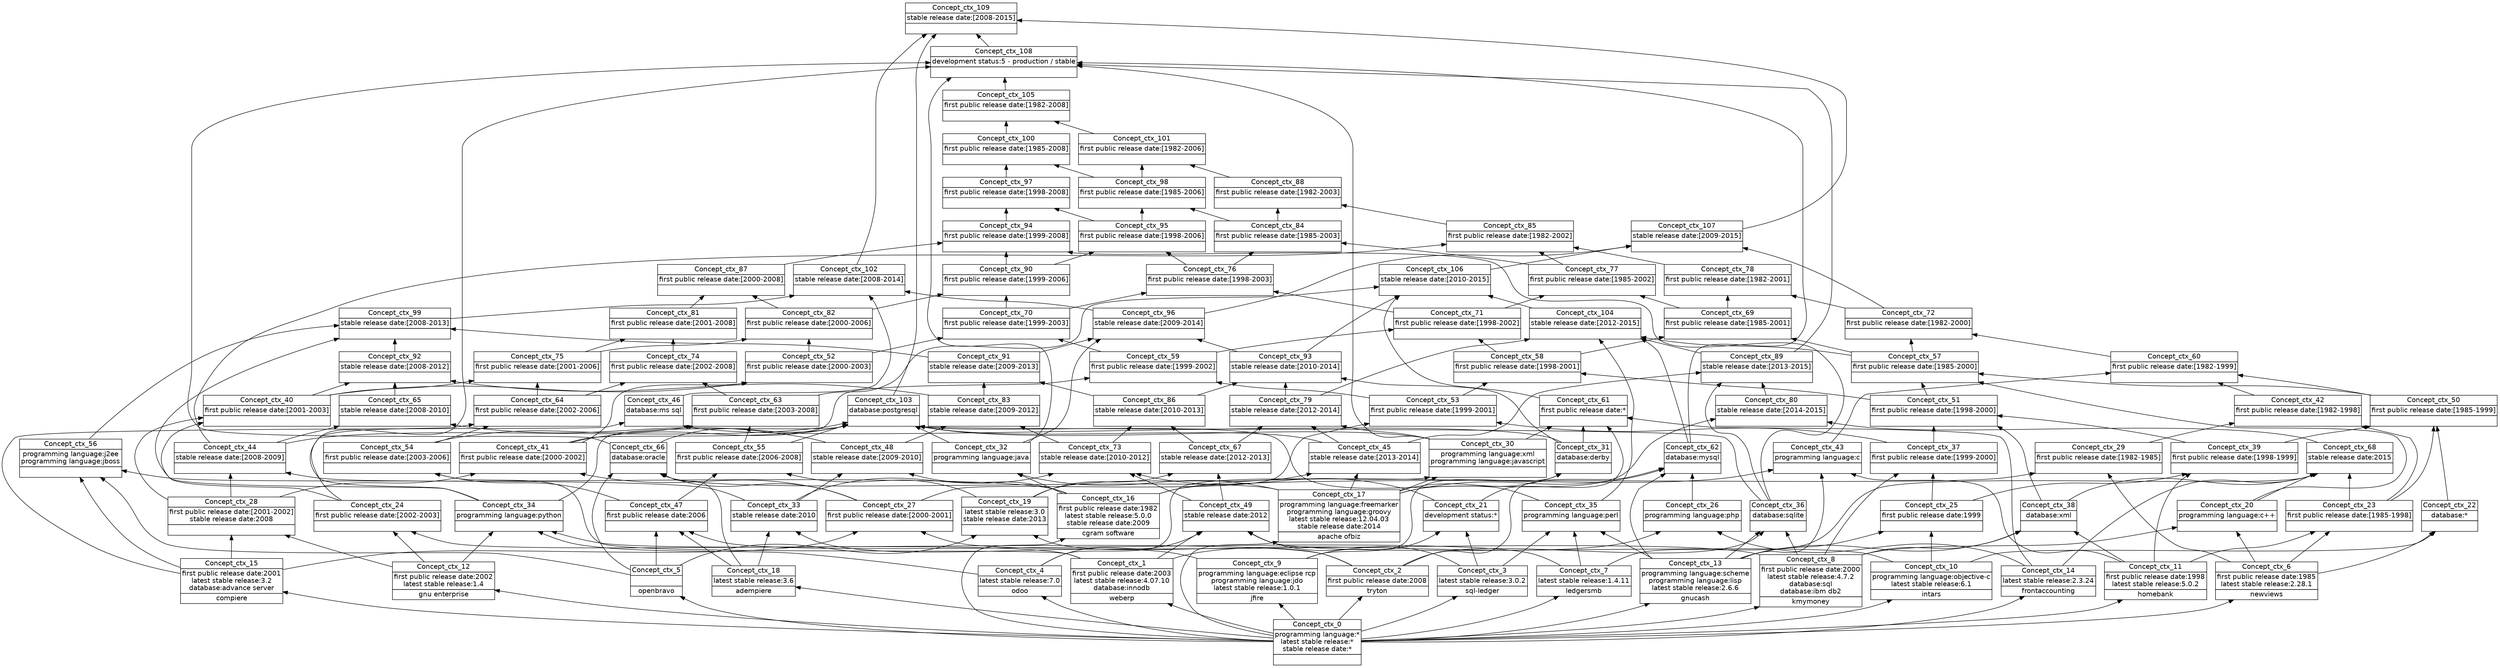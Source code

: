 digraph G { 
	rankdir=BT;
	margin=0;
	node [margin="0.03,0.03",fontname="DejaVu Sans"];
	ranksep=0.3;
	nodesep=0.2;
//graph[label="name:ctx,concept number:110,object number:18,attribute number:135"
15 [shape=none,label=<<table border="0" cellborder="1" cellspacing="0" port="p"><tr><td>Concept_ctx_0</td></tr><tr><td>programming language:*<br/>latest stable release:*<br/>stable release date:*<br/></td></tr><tr><td><br/></td></tr></table>>];
10 [shape=none,label=<<table border="0" cellborder="1" cellspacing="0" port="p"><tr><td>Concept_ctx_4</td></tr><tr><td>latest stable release:7.0<br/></td></tr><tr><td>odoo<br/></td></tr></table>>];
12 [shape=none,label=<<table border="0" cellborder="1" cellspacing="0" port="p"><tr><td>Concept_ctx_10</td></tr><tr><td>programming language:objective-c<br/>latest stable release:6.1<br/></td></tr><tr><td>intars<br/></td></tr></table>>];
13 [shape=none,label=<<table border="0" cellborder="1" cellspacing="0" port="p"><tr><td>Concept_ctx_9</td></tr><tr><td>programming language:eclipse rcp<br/>programming language:jdo<br/>latest stable release:1.0.1<br/></td></tr><tr><td>jfire<br/></td></tr></table>>];
16 [shape=none,label=<<table border="0" cellborder="1" cellspacing="0" port="p"><tr><td>Concept_ctx_6</td></tr><tr><td>first public release date:1985<br/>latest stable release:2.28.1<br/></td></tr><tr><td>newviews<br/></td></tr></table>>];
17 [shape=none,label=<<table border="0" cellborder="1" cellspacing="0" port="p"><tr><td>Concept_ctx_11</td></tr><tr><td>first public release date:1998<br/>latest stable release:5.0.2<br/></td></tr><tr><td>homebank<br/></td></tr></table>>];
19 [shape=none,label=<<table border="0" cellborder="1" cellspacing="0" port="p"><tr><td>Concept_ctx_8</td></tr><tr><td>first public release date:2000<br/>latest stable release:4.7.2<br/>database:sql<br/>database:ibm db2<br/></td></tr><tr><td>kmymoney<br/></td></tr></table>>];
20 [shape=none,label=<<table border="0" cellborder="1" cellspacing="0" port="p"><tr><td>Concept_ctx_15</td></tr><tr><td>first public release date:2001<br/>latest stable release:3.2<br/>database:advance server<br/></td></tr><tr><td>compiere<br/></td></tr></table>>];
21 [shape=none,label=<<table border="0" cellborder="1" cellspacing="0" port="p"><tr><td>Concept_ctx_12</td></tr><tr><td>first public release date:2002<br/>latest stable release:1.4<br/></td></tr><tr><td>gnu enterprise<br/></td></tr></table>>];
22 [shape=none,label=<<table border="0" cellborder="1" cellspacing="0" port="p"><tr><td>Concept_ctx_1</td></tr><tr><td>first public release date:2003<br/>latest stable release:4.07.10<br/>database:innodb<br/></td></tr><tr><td>weberp<br/></td></tr></table>>];
23 [shape=none,label=<<table border="0" cellborder="1" cellspacing="0" port="p"><tr><td>Concept_ctx_7</td></tr><tr><td>latest stable release:1.4.11<br/></td></tr><tr><td>ledgersmb<br/></td></tr></table>>];
26 [shape=none,label=<<table border="0" cellborder="1" cellspacing="0" port="p"><tr><td>Concept_ctx_2</td></tr><tr><td>first public release date:2008<br/></td></tr><tr><td>tryton<br/></td></tr></table>>];
3 [shape=none,label=<<table border="0" cellborder="1" cellspacing="0" port="p"><tr><td>Concept_ctx_17</td></tr><tr><td>programming language:freemarker<br/>programming language:groovy<br/>latest stable release:12.04.03<br/>stable release date:2014<br/></td></tr><tr><td>apache ofbiz<br/></td></tr></table>>];
5 [shape=none,label=<<table border="0" cellborder="1" cellspacing="0" port="p"><tr><td>Concept_ctx_16</td></tr><tr><td>first public release date:1982<br/>latest stable release:5.0.0<br/>stable release date:2009<br/></td></tr><tr><td>cgram software<br/></td></tr></table>>];
72 [shape=none,label=<<table border="0" cellborder="1" cellspacing="0" port="p"><tr><td>Concept_ctx_14</td></tr><tr><td>latest stable release:2.3.24<br/></td></tr><tr><td>frontaccounting<br/></td></tr></table>>];
73 [shape=none,label=<<table border="0" cellborder="1" cellspacing="0" port="p"><tr><td>Concept_ctx_3</td></tr><tr><td>latest stable release:3.0.2<br/></td></tr><tr><td>sql-ledger<br/></td></tr></table>>];
75 [shape=none,label=<<table border="0" cellborder="1" cellspacing="0" port="p"><tr><td>Concept_ctx_18</td></tr><tr><td>latest stable release:3.6<br/></td></tr><tr><td>adempiere<br/></td></tr></table>>];
76 [shape=none,label=<<table border="0" cellborder="1" cellspacing="0" port="p"><tr><td>Concept_ctx_5</td></tr><tr><td><br/></td></tr><tr><td>openbravo<br/></td></tr></table>>];
8 [shape=none,label=<<table border="0" cellborder="1" cellspacing="0" port="p"><tr><td>Concept_ctx_13</td></tr><tr><td>programming language:scheme<br/>programming language:lisp<br/>latest stable release:2.6.6<br/></td></tr><tr><td>gnucash<br/></td></tr></table>>];
103 [shape=none,label=<<table border="0" cellborder="1" cellspacing="0" port="p"><tr><td>Concept_ctx_21</td></tr><tr><td>development status:*<br/></td></tr><tr><td><br/></td></tr></table>>];
106 [shape=none,label=<<table border="0" cellborder="1" cellspacing="0" port="p"><tr><td>Concept_ctx_31</td></tr><tr><td>database:derby<br/></td></tr><tr><td><br/></td></tr></table>>];
111 [shape=none,label=<<table border="0" cellborder="1" cellspacing="0" port="p"><tr><td>Concept_ctx_22</td></tr><tr><td>database:*<br/></td></tr><tr><td><br/></td></tr></table>>];
14 [shape=none,label=<<table border="0" cellborder="1" cellspacing="0" port="p"><tr><td>Concept_ctx_20</td></tr><tr><td>programming language:c++<br/></td></tr><tr><td><br/></td></tr></table>>];
18 [shape=none,label=<<table border="0" cellborder="1" cellspacing="0" port="p"><tr><td>Concept_ctx_25</td></tr><tr><td>first public release date:1999<br/></td></tr><tr><td><br/></td></tr></table>>];
2 [shape=none,label=<<table border="0" cellborder="1" cellspacing="0" port="p"><tr><td>Concept_ctx_32</td></tr><tr><td>programming language:java<br/></td></tr><tr><td><br/></td></tr></table>>];
27 [shape=none,label=<<table border="0" cellborder="1" cellspacing="0" port="p"><tr><td>Concept_ctx_29</td></tr><tr><td>first public release date:[1982-1985]<br/></td></tr><tr><td><br/></td></tr></table>>];
28 [shape=none,label=<<table border="0" cellborder="1" cellspacing="0" port="p"><tr><td>Concept_ctx_23</td></tr><tr><td>first public release date:[1985-1998]<br/></td></tr><tr><td><br/></td></tr></table>>];
31 [shape=none,label=<<table border="0" cellborder="1" cellspacing="0" port="p"><tr><td>Concept_ctx_27</td></tr><tr><td>first public release date:[2000-2001]<br/></td></tr><tr><td><br/></td></tr></table>>];
32 [shape=none,label=<<table border="0" cellborder="1" cellspacing="0" port="p"><tr><td>Concept_ctx_28</td></tr><tr><td>first public release date:[2001-2002]<br/>stable release date:2008<br/></td></tr><tr><td><br/></td></tr></table>>];
33 [shape=none,label=<<table border="0" cellborder="1" cellspacing="0" port="p"><tr><td>Concept_ctx_24</td></tr><tr><td>first public release date:[2002-2003]<br/></td></tr><tr><td><br/></td></tr></table>>];
4 [shape=none,label=<<table border="0" cellborder="1" cellspacing="0" port="p"><tr><td>Concept_ctx_30</td></tr><tr><td>programming language:xml<br/>programming language:javascript<br/></td></tr><tr><td><br/></td></tr></table>>];
7 [shape=none,label=<<table border="0" cellborder="1" cellspacing="0" port="p"><tr><td>Concept_ctx_26</td></tr><tr><td>programming language:php<br/></td></tr><tr><td><br/></td></tr></table>>];
77 [shape=none,label=<<table border="0" cellborder="1" cellspacing="0" port="p"><tr><td>Concept_ctx_19</td></tr><tr><td>latest stable release:3.0<br/>stable release date:2013<br/></td></tr><tr><td><br/></td></tr></table>>];
78 [shape=none,label=<<table border="0" cellborder="1" cellspacing="0" port="p"><tr><td>Concept_ctx_33</td></tr><tr><td>stable release date:2010<br/></td></tr><tr><td><br/></td></tr></table>>];
107 [shape=none,label=<<table border="0" cellborder="1" cellspacing="0" port="p"><tr><td>Concept_ctx_46</td></tr><tr><td>database:ms sql<br/></td></tr><tr><td><br/></td></tr></table>>];
109 [shape=none,label=<<table border="0" cellborder="1" cellspacing="0" port="p"><tr><td>Concept_ctx_38</td></tr><tr><td>database:xml<br/></td></tr><tr><td><br/></td></tr></table>>];
11 [shape=none,label=<<table border="0" cellborder="1" cellspacing="0" port="p"><tr><td>Concept_ctx_34</td></tr><tr><td>programming language:python<br/></td></tr><tr><td><br/></td></tr></table>>];
110 [shape=none,label=<<table border="0" cellborder="1" cellspacing="0" port="p"><tr><td>Concept_ctx_36</td></tr><tr><td>database:sqlite<br/></td></tr><tr><td><br/></td></tr></table>>];
25 [shape=none,label=<<table border="0" cellborder="1" cellspacing="0" port="p"><tr><td>Concept_ctx_47</td></tr><tr><td>first public release date:2006<br/></td></tr><tr><td><br/></td></tr></table>>];
29 [shape=none,label=<<table border="0" cellborder="1" cellspacing="0" port="p"><tr><td>Concept_ctx_39</td></tr><tr><td>first public release date:[1998-1999]<br/></td></tr><tr><td><br/></td></tr></table>>];
30 [shape=none,label=<<table border="0" cellborder="1" cellspacing="0" port="p"><tr><td>Concept_ctx_37</td></tr><tr><td>first public release date:[1999-2000]<br/></td></tr><tr><td><br/></td></tr></table>>];
36 [shape=none,label=<<table border="0" cellborder="1" cellspacing="0" port="p"><tr><td>Concept_ctx_42</td></tr><tr><td>first public release date:[1982-1998]<br/></td></tr><tr><td><br/></td></tr></table>>];
40 [shape=none,label=<<table border="0" cellborder="1" cellspacing="0" port="p"><tr><td>Concept_ctx_41</td></tr><tr><td>first public release date:[2000-2002]<br/></td></tr><tr><td><br/></td></tr></table>>];
41 [shape=none,label=<<table border="0" cellborder="1" cellspacing="0" port="p"><tr><td>Concept_ctx_40</td></tr><tr><td>first public release date:[2001-2003]<br/></td></tr><tr><td><br/></td></tr></table>>];
6 [shape=none,label=<<table border="0" cellborder="1" cellspacing="0" port="p"><tr><td>Concept_ctx_43</td></tr><tr><td>programming language:c<br/></td></tr><tr><td><br/></td></tr></table>>];
81 [shape=none,label=<<table border="0" cellborder="1" cellspacing="0" port="p"><tr><td>Concept_ctx_44</td></tr><tr><td>stable release date:[2008-2009]<br/></td></tr><tr><td><br/></td></tr></table>>];
82 [shape=none,label=<<table border="0" cellborder="1" cellspacing="0" port="p"><tr><td>Concept_ctx_48</td></tr><tr><td>stable release date:[2009-2010]<br/></td></tr><tr><td><br/></td></tr></table>>];
85 [shape=none,label=<<table border="0" cellborder="1" cellspacing="0" port="p"><tr><td>Concept_ctx_45</td></tr><tr><td>stable release date:[2013-2014]<br/></td></tr><tr><td><br/></td></tr></table>>];
9 [shape=none,label=<<table border="0" cellborder="1" cellspacing="0" port="p"><tr><td>Concept_ctx_35</td></tr><tr><td>programming language:perl<br/></td></tr><tr><td><br/></td></tr></table>>];
1 [shape=none,label=<<table border="0" cellborder="1" cellspacing="0" port="p"><tr><td>Concept_ctx_56</td></tr><tr><td>programming language:j2ee<br/>programming language:jboss<br/></td></tr><tr><td><br/></td></tr></table>>];
34 [shape=none,label=<<table border="0" cellborder="1" cellspacing="0" port="p"><tr><td>Concept_ctx_54</td></tr><tr><td>first public release date:[2003-2006]<br/></td></tr><tr><td><br/></td></tr></table>>];
35 [shape=none,label=<<table border="0" cellborder="1" cellspacing="0" port="p"><tr><td>Concept_ctx_55</td></tr><tr><td>first public release date:[2006-2008]<br/></td></tr><tr><td><br/></td></tr></table>>];
37 [shape=none,label=<<table border="0" cellborder="1" cellspacing="0" port="p"><tr><td>Concept_ctx_50</td></tr><tr><td>first public release date:[1985-1999]<br/></td></tr><tr><td><br/></td></tr></table>>];
38 [shape=none,label=<<table border="0" cellborder="1" cellspacing="0" port="p"><tr><td>Concept_ctx_51</td></tr><tr><td>first public release date:[1998-2000]<br/></td></tr><tr><td><br/></td></tr></table>>];
39 [shape=none,label=<<table border="0" cellborder="1" cellspacing="0" port="p"><tr><td>Concept_ctx_53</td></tr><tr><td>first public release date:[1999-2001]<br/></td></tr><tr><td><br/></td></tr></table>>];
48 [shape=none,label=<<table border="0" cellborder="1" cellspacing="0" port="p"><tr><td>Concept_ctx_52</td></tr><tr><td>first public release date:[2000-2003]<br/></td></tr><tr><td><br/></td></tr></table>>];
79 [shape=none,label=<<table border="0" cellborder="1" cellspacing="0" port="p"><tr><td>Concept_ctx_49</td></tr><tr><td>stable release date:2012<br/></td></tr><tr><td><br/></td></tr></table>>];
104 [shape=none,label=<<table border="0" cellborder="1" cellspacing="0" port="p"><tr><td>Concept_ctx_66</td></tr><tr><td>database:oracle<br/></td></tr><tr><td><br/></td></tr></table>>];
108 [shape=none,label=<<table border="0" cellborder="1" cellspacing="0" port="p"><tr><td>Concept_ctx_62</td></tr><tr><td>database:mysql<br/></td></tr><tr><td><br/></td></tr></table>>];
42 [shape=none,label=<<table border="0" cellborder="1" cellspacing="0" port="p"><tr><td>Concept_ctx_64</td></tr><tr><td>first public release date:[2002-2006]<br/></td></tr><tr><td><br/></td></tr></table>>];
43 [shape=none,label=<<table border="0" cellborder="1" cellspacing="0" port="p"><tr><td>Concept_ctx_63</td></tr><tr><td>first public release date:[2003-2008]<br/></td></tr><tr><td><br/></td></tr></table>>];
44 [shape=none,label=<<table border="0" cellborder="1" cellspacing="0" port="p"><tr><td>Concept_ctx_60</td></tr><tr><td>first public release date:[1982-1999]<br/></td></tr><tr><td><br/></td></tr></table>>];
45 [shape=none,label=<<table border="0" cellborder="1" cellspacing="0" port="p"><tr><td>Concept_ctx_57</td></tr><tr><td>first public release date:[1985-2000]<br/></td></tr><tr><td><br/></td></tr></table>>];
46 [shape=none,label=<<table border="0" cellborder="1" cellspacing="0" port="p"><tr><td>Concept_ctx_58</td></tr><tr><td>first public release date:[1998-2001]<br/></td></tr><tr><td><br/></td></tr></table>>];
47 [shape=none,label=<<table border="0" cellborder="1" cellspacing="0" port="p"><tr><td>Concept_ctx_59</td></tr><tr><td>first public release date:[1999-2002]<br/></td></tr><tr><td><br/></td></tr></table>>];
74 [shape=none,label=<<table border="0" cellborder="1" cellspacing="0" port="p"><tr><td>Concept_ctx_61</td></tr><tr><td>first public release date:*<br/></td></tr><tr><td><br/></td></tr></table>>];
87 [shape=none,label=<<table border="0" cellborder="1" cellspacing="0" port="p"><tr><td>Concept_ctx_65</td></tr><tr><td>stable release date:[2008-2010]<br/></td></tr><tr><td><br/></td></tr></table>>];
49 [shape=none,label=<<table border="0" cellborder="1" cellspacing="0" port="p"><tr><td>Concept_ctx_75</td></tr><tr><td>first public release date:[2001-2006]<br/></td></tr><tr><td><br/></td></tr></table>>];
50 [shape=none,label=<<table border="0" cellborder="1" cellspacing="0" port="p"><tr><td>Concept_ctx_74</td></tr><tr><td>first public release date:[2002-2008]<br/></td></tr><tr><td><br/></td></tr></table>>];
51 [shape=none,label=<<table border="0" cellborder="1" cellspacing="0" port="p"><tr><td>Concept_ctx_72</td></tr><tr><td>first public release date:[1982-2000]<br/></td></tr><tr><td><br/></td></tr></table>>];
52 [shape=none,label=<<table border="0" cellborder="1" cellspacing="0" port="p"><tr><td>Concept_ctx_69</td></tr><tr><td>first public release date:[1985-2001]<br/></td></tr><tr><td><br/></td></tr></table>>];
53 [shape=none,label=<<table border="0" cellborder="1" cellspacing="0" port="p"><tr><td>Concept_ctx_71</td></tr><tr><td>first public release date:[1998-2002]<br/></td></tr><tr><td><br/></td></tr></table>>];
54 [shape=none,label=<<table border="0" cellborder="1" cellspacing="0" port="p"><tr><td>Concept_ctx_70</td></tr><tr><td>first public release date:[1999-2003]<br/></td></tr><tr><td><br/></td></tr></table>>];
80 [shape=none,label=<<table border="0" cellborder="1" cellspacing="0" port="p"><tr><td>Concept_ctx_68</td></tr><tr><td>stable release date:2015<br/></td></tr><tr><td><br/></td></tr></table>>];
83 [shape=none,label=<<table border="0" cellborder="1" cellspacing="0" port="p"><tr><td>Concept_ctx_73</td></tr><tr><td>stable release date:[2010-2012]<br/></td></tr><tr><td><br/></td></tr></table>>];
84 [shape=none,label=<<table border="0" cellborder="1" cellspacing="0" port="p"><tr><td>Concept_ctx_67</td></tr><tr><td>stable release date:[2012-2013]<br/></td></tr><tr><td><br/></td></tr></table>>];
55 [shape=none,label=<<table border="0" cellborder="1" cellspacing="0" port="p"><tr><td>Concept_ctx_82</td></tr><tr><td>first public release date:[2000-2006]<br/></td></tr><tr><td><br/></td></tr></table>>];
56 [shape=none,label=<<table border="0" cellborder="1" cellspacing="0" port="p"><tr><td>Concept_ctx_81</td></tr><tr><td>first public release date:[2001-2008]<br/></td></tr><tr><td><br/></td></tr></table>>];
57 [shape=none,label=<<table border="0" cellborder="1" cellspacing="0" port="p"><tr><td>Concept_ctx_78</td></tr><tr><td>first public release date:[1982-2001]<br/></td></tr><tr><td><br/></td></tr></table>>];
58 [shape=none,label=<<table border="0" cellborder="1" cellspacing="0" port="p"><tr><td>Concept_ctx_77</td></tr><tr><td>first public release date:[1985-2002]<br/></td></tr><tr><td><br/></td></tr></table>>];
59 [shape=none,label=<<table border="0" cellborder="1" cellspacing="0" port="p"><tr><td>Concept_ctx_76</td></tr><tr><td>first public release date:[1998-2003]<br/></td></tr><tr><td><br/></td></tr></table>>];
86 [shape=none,label=<<table border="0" cellborder="1" cellspacing="0" port="p"><tr><td>Concept_ctx_80</td></tr><tr><td>stable release date:[2014-2015]<br/></td></tr><tr><td><br/></td></tr></table>>];
88 [shape=none,label=<<table border="0" cellborder="1" cellspacing="0" port="p"><tr><td>Concept_ctx_83</td></tr><tr><td>stable release date:[2009-2012]<br/></td></tr><tr><td><br/></td></tr></table>>];
90 [shape=none,label=<<table border="0" cellborder="1" cellspacing="0" port="p"><tr><td>Concept_ctx_79</td></tr><tr><td>stable release date:[2012-2014]<br/></td></tr><tr><td><br/></td></tr></table>>];
61 [shape=none,label=<<table border="0" cellborder="1" cellspacing="0" port="p"><tr><td>Concept_ctx_87</td></tr><tr><td>first public release date:[2000-2008]<br/></td></tr><tr><td><br/></td></tr></table>>];
62 [shape=none,label=<<table border="0" cellborder="1" cellspacing="0" port="p"><tr><td>Concept_ctx_85</td></tr><tr><td>first public release date:[1982-2002]<br/></td></tr><tr><td><br/></td></tr></table>>];
63 [shape=none,label=<<table border="0" cellborder="1" cellspacing="0" port="p"><tr><td>Concept_ctx_84</td></tr><tr><td>first public release date:[1985-2003]<br/></td></tr><tr><td><br/></td></tr></table>>];
89 [shape=none,label=<<table border="0" cellborder="1" cellspacing="0" port="p"><tr><td>Concept_ctx_86</td></tr><tr><td>stable release date:[2010-2013]<br/></td></tr><tr><td><br/></td></tr></table>>];
60 [shape=none,label=<<table border="0" cellborder="1" cellspacing="0" port="p"><tr><td>Concept_ctx_90</td></tr><tr><td>first public release date:[1999-2006]<br/></td></tr><tr><td><br/></td></tr></table>>];
66 [shape=none,label=<<table border="0" cellborder="1" cellspacing="0" port="p"><tr><td>Concept_ctx_88</td></tr><tr><td>first public release date:[1982-2003]<br/></td></tr><tr><td><br/></td></tr></table>>];
91 [shape=none,label=<<table border="0" cellborder="1" cellspacing="0" port="p"><tr><td>Concept_ctx_89</td></tr><tr><td>stable release date:[2013-2015]<br/></td></tr><tr><td><br/></td></tr></table>>];
92 [shape=none,label=<<table border="0" cellborder="1" cellspacing="0" port="p"><tr><td>Concept_ctx_92</td></tr><tr><td>stable release date:[2008-2012]<br/></td></tr><tr><td><br/></td></tr></table>>];
93 [shape=none,label=<<table border="0" cellborder="1" cellspacing="0" port="p"><tr><td>Concept_ctx_91</td></tr><tr><td>stable release date:[2009-2013]<br/></td></tr><tr><td><br/></td></tr></table>>];
94 [shape=none,label=<<table border="0" cellborder="1" cellspacing="0" port="p"><tr><td>Concept_ctx_93</td></tr><tr><td>stable release date:[2010-2014]<br/></td></tr><tr><td><br/></td></tr></table>>];
64 [shape=none,label=<<table border="0" cellborder="1" cellspacing="0" port="p"><tr><td>Concept_ctx_95</td></tr><tr><td>first public release date:[1998-2006]<br/></td></tr><tr><td><br/></td></tr></table>>];
65 [shape=none,label=<<table border="0" cellborder="1" cellspacing="0" port="p"><tr><td>Concept_ctx_94</td></tr><tr><td>first public release date:[1999-2008]<br/></td></tr><tr><td><br/></td></tr></table>>];
97 [shape=none,label=<<table border="0" cellborder="1" cellspacing="0" port="p"><tr><td>Concept_ctx_96</td></tr><tr><td>stable release date:[2009-2014]<br/></td></tr><tr><td><br/></td></tr></table>>];
67 [shape=none,label=<<table border="0" cellborder="1" cellspacing="0" port="p"><tr><td>Concept_ctx_98</td></tr><tr><td>first public release date:[1985-2006]<br/></td></tr><tr><td><br/></td></tr></table>>];
68 [shape=none,label=<<table border="0" cellborder="1" cellspacing="0" port="p"><tr><td>Concept_ctx_97</td></tr><tr><td>first public release date:[1998-2008]<br/></td></tr><tr><td><br/></td></tr></table>>];
96 [shape=none,label=<<table border="0" cellborder="1" cellspacing="0" port="p"><tr><td>Concept_ctx_99</td></tr><tr><td>stable release date:[2008-2013]<br/></td></tr><tr><td><br/></td></tr></table>>];
105 [shape=none,label=<<table border="0" cellborder="1" cellspacing="0" port="p"><tr><td>Concept_ctx_103</td></tr><tr><td>database:postgresql<br/></td></tr><tr><td><br/></td></tr></table>>];
69 [shape=none,label=<<table border="0" cellborder="1" cellspacing="0" port="p"><tr><td>Concept_ctx_101</td></tr><tr><td>first public release date:[1982-2006]<br/></td></tr><tr><td><br/></td></tr></table>>];
70 [shape=none,label=<<table border="0" cellborder="1" cellspacing="0" port="p"><tr><td>Concept_ctx_100</td></tr><tr><td>first public release date:[1985-2008]<br/></td></tr><tr><td><br/></td></tr></table>>];
99 [shape=none,label=<<table border="0" cellborder="1" cellspacing="0" port="p"><tr><td>Concept_ctx_102</td></tr><tr><td>stable release date:[2008-2014]<br/></td></tr><tr><td><br/></td></tr></table>>];
71 [shape=none,label=<<table border="0" cellborder="1" cellspacing="0" port="p"><tr><td>Concept_ctx_105</td></tr><tr><td>first public release date:[1982-2008]<br/></td></tr><tr><td><br/></td></tr></table>>];
95 [shape=none,label=<<table border="0" cellborder="1" cellspacing="0" port="p"><tr><td>Concept_ctx_104</td></tr><tr><td>stable release date:[2012-2015]<br/></td></tr><tr><td><br/></td></tr></table>>];
98 [shape=none,label=<<table border="0" cellborder="1" cellspacing="0" port="p"><tr><td>Concept_ctx_106</td></tr><tr><td>stable release date:[2010-2015]<br/></td></tr><tr><td><br/></td></tr></table>>];
100 [shape=none,label=<<table border="0" cellborder="1" cellspacing="0" port="p"><tr><td>Concept_ctx_107</td></tr><tr><td>stable release date:[2009-2015]<br/></td></tr><tr><td><br/></td></tr></table>>];
102 [shape=none,label=<<table border="0" cellborder="1" cellspacing="0" port="p"><tr><td>Concept_ctx_108</td></tr><tr><td>development status:5 - production / stable<br/></td></tr><tr><td><br/></td></tr></table>>];
101 [shape=none,label=<<table border="0" cellborder="1" cellspacing="0" port="p"><tr><td>Concept_ctx_109</td></tr><tr><td>stable release date:[2008-2015]<br/></td></tr><tr><td><br/></td></tr></table>>];
	15:p -> 10:p
	15:p -> 12:p
	15:p -> 13:p
	15:p -> 16:p
	15:p -> 17:p
	15:p -> 19:p
	15:p -> 20:p
	15:p -> 21:p
	15:p -> 22:p
	15:p -> 23:p
	15:p -> 26:p
	15:p -> 3:p
	15:p -> 5:p
	15:p -> 72:p
	15:p -> 73:p
	15:p -> 75:p
	15:p -> 76:p
	15:p -> 8:p
	13:p -> 103:p
	73:p -> 103:p
	13:p -> 106:p
	3:p -> 106:p
	12:p -> 111:p
	16:p -> 111:p
	16:p -> 14:p
	19:p -> 14:p
	8:p -> 18:p
	12:p -> 18:p
	3:p -> 2:p
	5:p -> 2:p
	16:p -> 27:p
	5:p -> 27:p
	17:p -> 28:p
	16:p -> 28:p
	20:p -> 31:p
	19:p -> 31:p
	20:p -> 32:p
	21:p -> 32:p
	22:p -> 33:p
	21:p -> 33:p
	3:p -> 4:p
	10:p -> 4:p
	22:p -> 7:p
	72:p -> 7:p
	26:p -> 77:p
	76:p -> 77:p
	13:p -> 78:p
	75:p -> 78:p
	106:p -> 107:p
	20:p -> 107:p
	17:p -> 109:p
	8:p -> 109:p
	19:p -> 109:p
	21:p -> 11:p
	26:p -> 11:p
	10:p -> 11:p
	8:p -> 110:p
	26:p -> 110:p
	19:p -> 110:p
	75:p -> 25:p
	23:p -> 25:p
	76:p -> 25:p
	17:p -> 29:p
	18:p -> 29:p
	18:p -> 30:p
	19:p -> 30:p
	28:p -> 36:p
	27:p -> 36:p
	31:p -> 40:p
	32:p -> 40:p
	33:p -> 41:p
	32:p -> 41:p
	17:p -> 6:p
	8:p -> 6:p
	5:p -> 6:p
	32:p -> 81:p
	5:p -> 81:p
	5:p -> 82:p
	78:p -> 82:p
	77:p -> 85:p
	3:p -> 85:p
	8:p -> 9:p
	23:p -> 9:p
	73:p -> 9:p
	76:p -> 1:p
	20:p -> 1:p
	78:p -> 1:p
	22:p -> 34:p
	25:p -> 34:p
	77:p -> 35:p
	25:p -> 35:p
	28:p -> 37:p
	111:p -> 37:p
	29:p -> 37:p
	30:p -> 38:p
	29:p -> 38:p
	109:p -> 38:p
	31:p -> 39:p
	30:p -> 39:p
	40:p -> 48:p
	41:p -> 48:p
	10:p -> 79:p
	73:p -> 79:p
	22:p -> 79:p
	12:p -> 79:p
	3:p -> 104:p
	76:p -> 104:p
	31:p -> 104:p
	75:p -> 104:p
	3:p -> 108:p
	7:p -> 108:p
	26:p -> 108:p
	8:p -> 108:p
	33:p -> 42:p
	34:p -> 42:p
	35:p -> 43:p
	34:p -> 43:p
	36:p -> 44:p
	37:p -> 44:p
	6:p -> 44:p
	37:p -> 45:p
	14:p -> 45:p
	38:p -> 45:p
	39:p -> 46:p
	38:p -> 46:p
	40:p -> 47:p
	39:p -> 47:p
	106:p -> 74:p
	4:p -> 74:p
	72:p -> 74:p
	103:p -> 74:p
	82:p -> 87:p
	81:p -> 87:p
	41:p -> 49:p
	42:p -> 49:p
	43:p -> 50:p
	42:p -> 50:p
	44:p -> 51:p
	45:p -> 51:p
	45:p -> 52:p
	46:p -> 52:p
	47:p -> 53:p
	46:p -> 53:p
	48:p -> 54:p
	47:p -> 54:p
	23:p -> 80:p
	72:p -> 80:p
	14:p -> 80:p
	109:p -> 80:p
	28:p -> 80:p
	103:p -> 83:p
	79:p -> 83:p
	78:p -> 83:p
	77:p -> 84:p
	79:p -> 84:p
	48:p -> 55:p
	49:p -> 55:p
	49:p -> 56:p
	50:p -> 56:p
	52:p -> 57:p
	51:p -> 57:p
	52:p -> 58:p
	53:p -> 58:p
	54:p -> 59:p
	53:p -> 59:p
	3:p -> 86:p
	80:p -> 86:p
	82:p -> 88:p
	83:p -> 88:p
	4:p -> 90:p
	85:p -> 90:p
	84:p -> 90:p
	55:p -> 61:p
	56:p -> 61:p
	58:p -> 62:p
	57:p -> 62:p
	81:p -> 62:p
	59:p -> 63:p
	58:p -> 63:p
	83:p -> 89:p
	84:p -> 89:p
	54:p -> 60:p
	55:p -> 60:p
	63:p -> 66:p
	62:p -> 66:p
	86:p -> 91:p
	110:p -> 91:p
	85:p -> 91:p
	88:p -> 92:p
	41:p -> 92:p
	87:p -> 92:p
	88:p -> 93:p
	89:p -> 93:p
	90:p -> 94:p
	106:p -> 94:p
	89:p -> 94:p
	59:p -> 64:p
	60:p -> 64:p
	110:p -> 65:p
	61:p -> 65:p
	60:p -> 65:p
	2:p -> 97:p
	94:p -> 97:p
	93:p -> 97:p
	63:p -> 67:p
	64:p -> 67:p
	65:p -> 68:p
	64:p -> 68:p
	93:p -> 96:p
	11:p -> 96:p
	92:p -> 96:p
	1:p -> 96:p
	4:p -> 105:p
	2:p -> 105:p
	40:p -> 105:p
	35:p -> 105:p
	81:p -> 105:p
	110:p -> 105:p
	85:p -> 105:p
	11:p -> 105:p
	9:p -> 105:p
	104:p -> 105:p
	67:p -> 69:p
	66:p -> 69:p
	67:p -> 70:p
	68:p -> 70:p
	107:p -> 99:p
	96:p -> 99:p
	97:p -> 99:p
	70:p -> 71:p
	69:p -> 71:p
	91:p -> 95:p
	108:p -> 95:p
	90:p -> 95:p
	9:p -> 95:p
	45:p -> 95:p
	94:p -> 98:p
	43:p -> 98:p
	74:p -> 98:p
	95:p -> 98:p
	51:p -> 100:p
	98:p -> 100:p
	97:p -> 100:p
	4:p -> 102:p
	71:p -> 102:p
	2:p -> 102:p
	91:p -> 102:p
	108:p -> 102:p
	11:p -> 102:p
	104:p -> 102:p
	99:p -> 101:p
	100:p -> 101:p
	102:p -> 101:p
	105:p -> 101:p
}